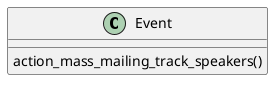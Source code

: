 @startuml classes_mass_mailing_event_track_sms
set namespaceSeparator none
class "Event" as odoo_src.odoo.addons.mass_mailing_event_track_sms.models.event.Event {
  action_mass_mailing_track_speakers()
}
@enduml
